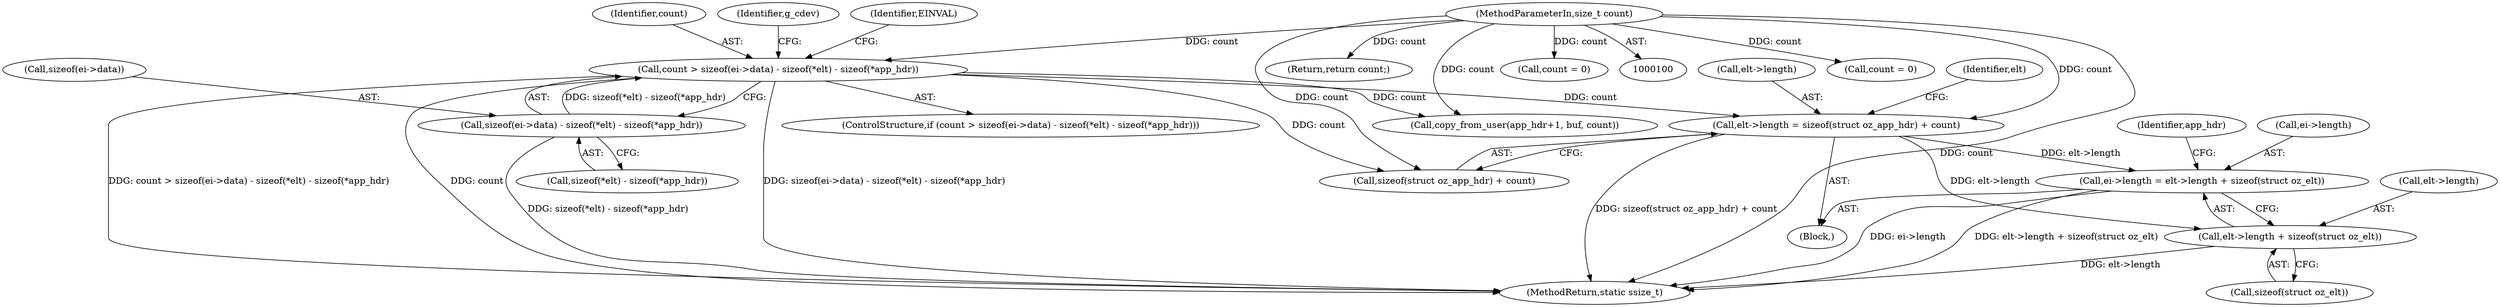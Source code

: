digraph "0_linux_c2c65cd2e14ada6de44cb527e7f1990bede24e15@API" {
"1000199" [label="(Call,elt->length = sizeof(struct oz_app_hdr) + count)"];
"1000113" [label="(Call,count > sizeof(ei->data) - sizeof(*elt) - sizeof(*app_hdr))"];
"1000103" [label="(MethodParameterIn,size_t count)"];
"1000115" [label="(Call,sizeof(ei->data) - sizeof(*elt) - sizeof(*app_hdr))"];
"1000217" [label="(Call,ei->length = elt->length + sizeof(struct oz_elt))"];
"1000221" [label="(Call,elt->length + sizeof(struct oz_elt))"];
"1000120" [label="(Call,sizeof(*elt) - sizeof(*app_hdr))"];
"1000316" [label="(Call,count = 0)"];
"1000129" [label="(Identifier,EINVAL)"];
"1000233" [label="(Call,copy_from_user(app_hdr+1, buf, count))"];
"1000229" [label="(Identifier,app_hdr)"];
"1000112" [label="(ControlStructure,if (count > sizeof(ei->data) - sizeof(*elt) - sizeof(*app_hdr)))"];
"1000218" [label="(Call,ei->length)"];
"1000105" [label="(Block,)"];
"1000114" [label="(Identifier,count)"];
"1000336" [label="(MethodReturn,static ssize_t)"];
"1000115" [label="(Call,sizeof(ei->data) - sizeof(*elt) - sizeof(*app_hdr))"];
"1000221" [label="(Call,elt->length + sizeof(struct oz_elt))"];
"1000200" [label="(Call,elt->length)"];
"1000116" [label="(Call,sizeof(ei->data))"];
"1000133" [label="(Identifier,g_cdev)"];
"1000334" [label="(Return,return count;)"];
"1000222" [label="(Call,elt->length)"];
"1000199" [label="(Call,elt->length = sizeof(struct oz_app_hdr) + count)"];
"1000113" [label="(Call,count > sizeof(ei->data) - sizeof(*elt) - sizeof(*app_hdr))"];
"1000209" [label="(Identifier,elt)"];
"1000225" [label="(Call,sizeof(struct oz_elt))"];
"1000103" [label="(MethodParameterIn,size_t count)"];
"1000203" [label="(Call,sizeof(struct oz_app_hdr) + count)"];
"1000181" [label="(Call,count = 0)"];
"1000217" [label="(Call,ei->length = elt->length + sizeof(struct oz_elt))"];
"1000199" -> "1000105"  [label="AST: "];
"1000199" -> "1000203"  [label="CFG: "];
"1000200" -> "1000199"  [label="AST: "];
"1000203" -> "1000199"  [label="AST: "];
"1000209" -> "1000199"  [label="CFG: "];
"1000199" -> "1000336"  [label="DDG: sizeof(struct oz_app_hdr) + count"];
"1000113" -> "1000199"  [label="DDG: count"];
"1000103" -> "1000199"  [label="DDG: count"];
"1000199" -> "1000217"  [label="DDG: elt->length"];
"1000199" -> "1000221"  [label="DDG: elt->length"];
"1000113" -> "1000112"  [label="AST: "];
"1000113" -> "1000115"  [label="CFG: "];
"1000114" -> "1000113"  [label="AST: "];
"1000115" -> "1000113"  [label="AST: "];
"1000129" -> "1000113"  [label="CFG: "];
"1000133" -> "1000113"  [label="CFG: "];
"1000113" -> "1000336"  [label="DDG: count"];
"1000113" -> "1000336"  [label="DDG: sizeof(ei->data) - sizeof(*elt) - sizeof(*app_hdr)"];
"1000113" -> "1000336"  [label="DDG: count > sizeof(ei->data) - sizeof(*elt) - sizeof(*app_hdr)"];
"1000103" -> "1000113"  [label="DDG: count"];
"1000115" -> "1000113"  [label="DDG: sizeof(*elt) - sizeof(*app_hdr)"];
"1000113" -> "1000203"  [label="DDG: count"];
"1000113" -> "1000233"  [label="DDG: count"];
"1000103" -> "1000100"  [label="AST: "];
"1000103" -> "1000336"  [label="DDG: count"];
"1000103" -> "1000181"  [label="DDG: count"];
"1000103" -> "1000203"  [label="DDG: count"];
"1000103" -> "1000233"  [label="DDG: count"];
"1000103" -> "1000316"  [label="DDG: count"];
"1000103" -> "1000334"  [label="DDG: count"];
"1000115" -> "1000120"  [label="CFG: "];
"1000116" -> "1000115"  [label="AST: "];
"1000120" -> "1000115"  [label="AST: "];
"1000115" -> "1000336"  [label="DDG: sizeof(*elt) - sizeof(*app_hdr)"];
"1000217" -> "1000105"  [label="AST: "];
"1000217" -> "1000221"  [label="CFG: "];
"1000218" -> "1000217"  [label="AST: "];
"1000221" -> "1000217"  [label="AST: "];
"1000229" -> "1000217"  [label="CFG: "];
"1000217" -> "1000336"  [label="DDG: elt->length + sizeof(struct oz_elt)"];
"1000217" -> "1000336"  [label="DDG: ei->length"];
"1000221" -> "1000225"  [label="CFG: "];
"1000222" -> "1000221"  [label="AST: "];
"1000225" -> "1000221"  [label="AST: "];
"1000221" -> "1000336"  [label="DDG: elt->length"];
}
